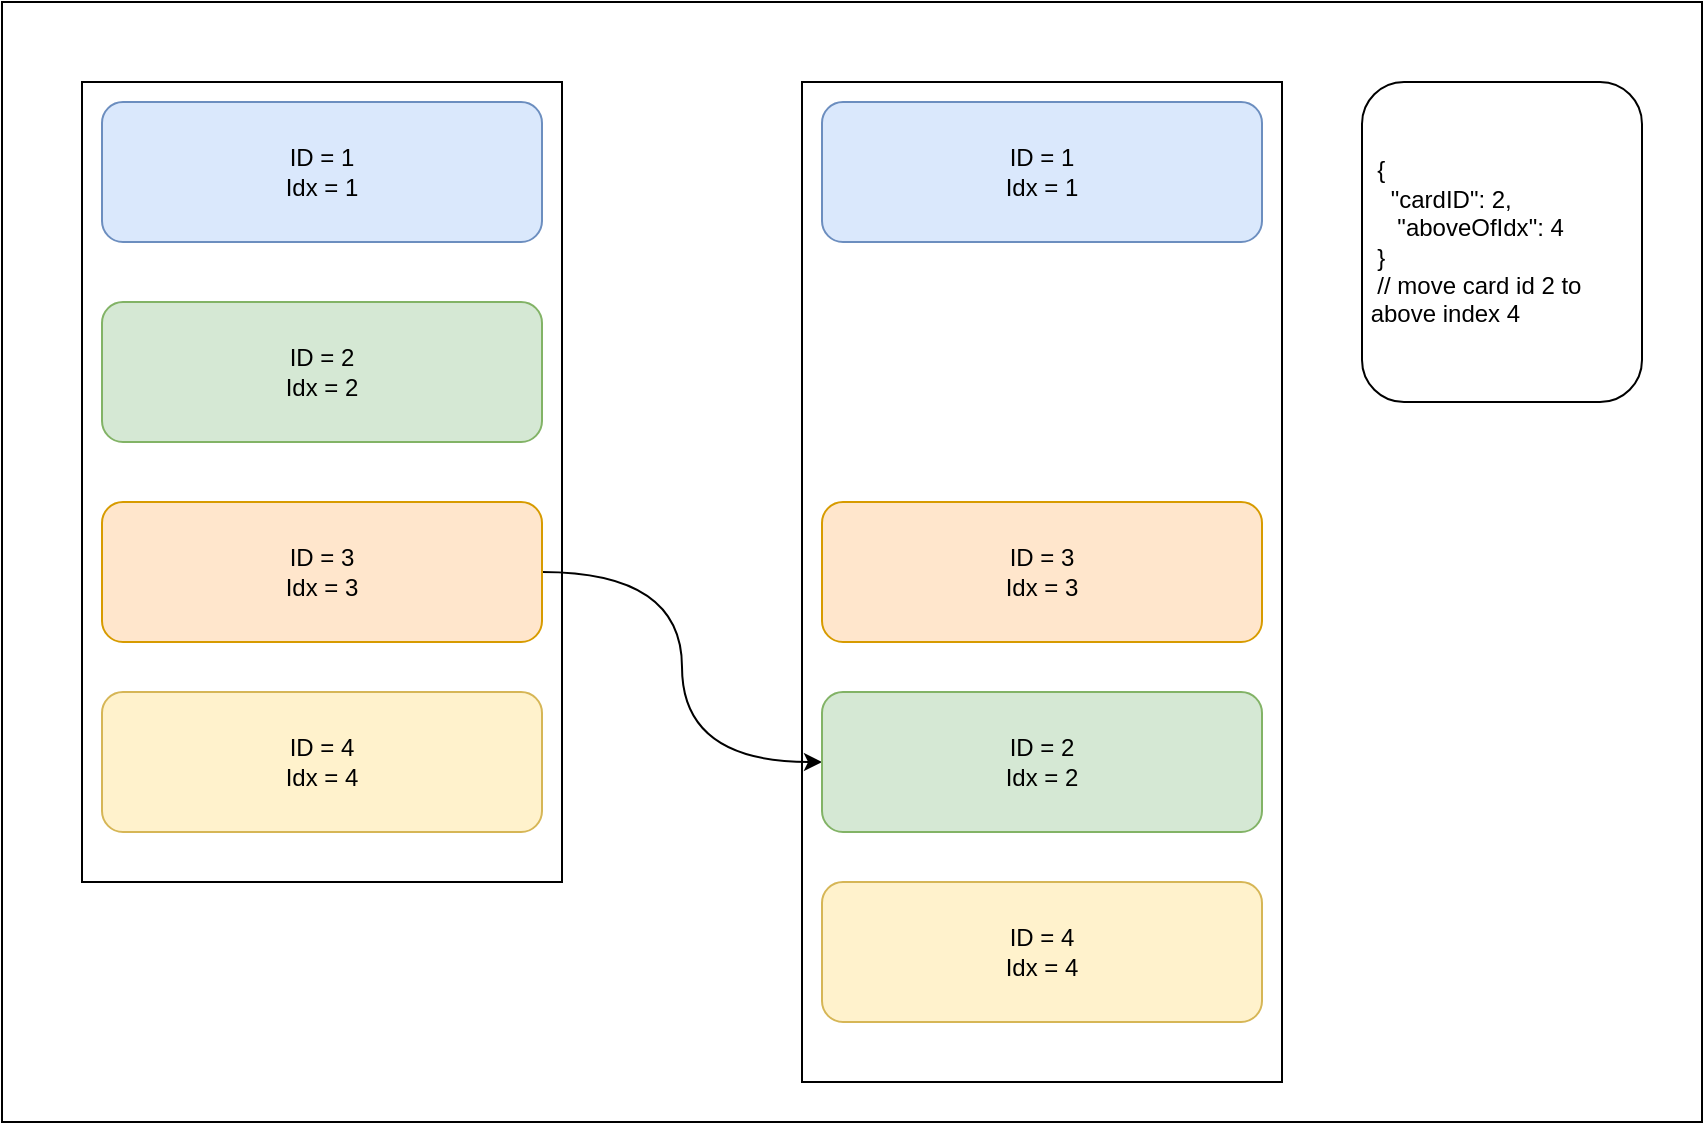 <mxfile>
    <diagram id="IH4zY5asgSpdTbL2U8yz" name="Page-1">
        <mxGraphModel dx="1832" dy="846" grid="1" gridSize="10" guides="1" tooltips="1" connect="1" arrows="1" fold="1" page="1" pageScale="1" pageWidth="850" pageHeight="1100" math="0" shadow="0">
            <root>
                <mxCell id="0"/>
                <mxCell id="1" parent="0"/>
                <mxCell id="15" value="" style="rounded=0;whiteSpace=wrap;html=1;" vertex="1" parent="1">
                    <mxGeometry width="850" height="560" as="geometry"/>
                </mxCell>
                <mxCell id="tefMZ0r-ZjxjYCsN4_kW-2" value="" style="rounded=0;whiteSpace=wrap;html=1;" parent="1" vertex="1">
                    <mxGeometry x="40" y="40" width="240" height="400" as="geometry"/>
                </mxCell>
                <mxCell id="tefMZ0r-ZjxjYCsN4_kW-7" value="" style="rounded=0;whiteSpace=wrap;html=1;" parent="1" vertex="1">
                    <mxGeometry x="400" y="40" width="240" height="500" as="geometry"/>
                </mxCell>
                <mxCell id="tefMZ0r-ZjxjYCsN4_kW-15" value="&lt;div style=&quot;text-align: left&quot;&gt;&lt;span&gt;&amp;nbsp; {&lt;/span&gt;&lt;/div&gt;&lt;div style=&quot;text-align: left&quot;&gt;&lt;span&gt;&amp;nbsp; &amp;nbsp; &quot;cardID&quot;: 2,&lt;/span&gt;&lt;/div&gt;&lt;div style=&quot;text-align: left&quot;&gt;&lt;span&gt;&amp;nbsp; &amp;nbsp; &amp;nbsp;&quot;&lt;/span&gt;&lt;span&gt;aboveOfIdx&lt;/span&gt;&lt;span&gt;&quot;: 4&lt;/span&gt;&lt;/div&gt;&lt;div style=&quot;text-align: left&quot;&gt;&lt;span&gt;&amp;nbsp; }&lt;br&gt;&amp;nbsp; // move card id 2 to&amp;nbsp; &amp;nbsp; &amp;nbsp; &amp;nbsp;above index 4&amp;nbsp;&lt;/span&gt;&lt;/div&gt;" style="rounded=1;whiteSpace=wrap;html=1;" parent="1" vertex="1">
                    <mxGeometry x="680" y="40" width="140" height="160" as="geometry"/>
                </mxCell>
                <mxCell id="2" value="ID = 1&lt;br&gt;Idx = 1" style="rounded=1;whiteSpace=wrap;html=1;fillColor=#dae8fc;strokeColor=#6c8ebf;" vertex="1" parent="1">
                    <mxGeometry x="50" y="50" width="220" height="70" as="geometry"/>
                </mxCell>
                <mxCell id="3" value="&lt;span&gt;ID = 2&lt;/span&gt;&lt;br&gt;&lt;span&gt;Idx = 2&lt;/span&gt;" style="rounded=1;whiteSpace=wrap;html=1;fillColor=#d5e8d4;strokeColor=#82b366;" vertex="1" parent="1">
                    <mxGeometry x="50" y="150" width="220" height="70" as="geometry"/>
                </mxCell>
                <mxCell id="14" style="edgeStyle=orthogonalEdgeStyle;rounded=0;orthogonalLoop=1;jettySize=auto;html=1;exitX=1;exitY=0.5;exitDx=0;exitDy=0;entryX=0;entryY=0.5;entryDx=0;entryDy=0;curved=1;" edge="1" parent="1" source="4" target="12">
                    <mxGeometry relative="1" as="geometry"/>
                </mxCell>
                <mxCell id="4" value="&lt;span&gt;ID = 3&lt;/span&gt;&lt;br&gt;&lt;span&gt;Idx = 3&lt;/span&gt;" style="rounded=1;whiteSpace=wrap;html=1;fillColor=#ffe6cc;strokeColor=#d79b00;" vertex="1" parent="1">
                    <mxGeometry x="50" y="250" width="220" height="70" as="geometry"/>
                </mxCell>
                <mxCell id="5" value="&lt;span&gt;ID = 4&lt;/span&gt;&lt;br&gt;&lt;span&gt;Idx = 4&lt;/span&gt;" style="rounded=1;whiteSpace=wrap;html=1;fillColor=#fff2cc;strokeColor=#d6b656;" vertex="1" parent="1">
                    <mxGeometry x="50" y="345" width="220" height="70" as="geometry"/>
                </mxCell>
                <mxCell id="8" value="ID = 1&lt;br&gt;Idx = 1" style="rounded=1;whiteSpace=wrap;html=1;fillColor=#dae8fc;strokeColor=#6c8ebf;" vertex="1" parent="1">
                    <mxGeometry x="410" y="50" width="220" height="70" as="geometry"/>
                </mxCell>
                <mxCell id="10" value="&lt;span&gt;ID = 3&lt;/span&gt;&lt;br&gt;&lt;span&gt;Idx = 3&lt;/span&gt;" style="rounded=1;whiteSpace=wrap;html=1;fillColor=#ffe6cc;strokeColor=#d79b00;" vertex="1" parent="1">
                    <mxGeometry x="410" y="250" width="220" height="70" as="geometry"/>
                </mxCell>
                <mxCell id="11" value="&lt;span&gt;ID = 4&lt;/span&gt;&lt;br&gt;&lt;span&gt;Idx = 4&lt;/span&gt;" style="rounded=1;whiteSpace=wrap;html=1;fillColor=#fff2cc;strokeColor=#d6b656;" vertex="1" parent="1">
                    <mxGeometry x="410" y="440" width="220" height="70" as="geometry"/>
                </mxCell>
                <mxCell id="12" value="&lt;span&gt;ID = 2&lt;/span&gt;&lt;br&gt;&lt;span&gt;Idx = 2&lt;/span&gt;" style="rounded=1;whiteSpace=wrap;html=1;fillColor=#d5e8d4;strokeColor=#82b366;" vertex="1" parent="1">
                    <mxGeometry x="410" y="345" width="220" height="70" as="geometry"/>
                </mxCell>
                <mxCell id="13" style="edgeStyle=orthogonalEdgeStyle;rounded=0;orthogonalLoop=1;jettySize=auto;html=1;exitX=0.5;exitY=1;exitDx=0;exitDy=0;" edge="1" parent="1" source="10" target="10">
                    <mxGeometry relative="1" as="geometry"/>
                </mxCell>
            </root>
        </mxGraphModel>
    </diagram>
</mxfile>